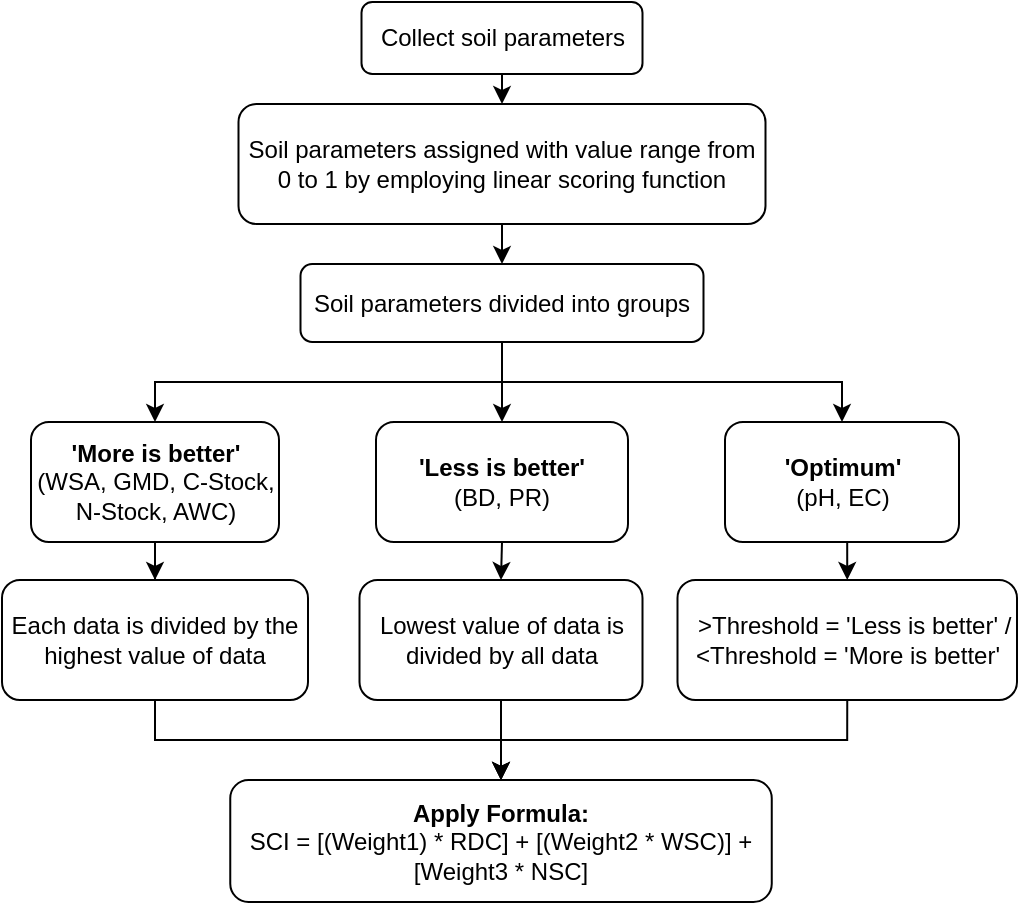 <mxfile version="18.0.5" type="device"><diagram id="iDKh2afjUYEM2uKbl2CP" name="Page-3"><mxGraphModel dx="1038" dy="547" grid="0" gridSize="10" guides="1" tooltips="1" connect="1" arrows="1" fold="1" page="1" pageScale="1" pageWidth="850" pageHeight="1100" math="0" shadow="0"><root><mxCell id="0"/><mxCell id="1" parent="0"/><mxCell id="GVTkMF2ydFiMlR9eTgjv-8" style="edgeStyle=orthogonalEdgeStyle;rounded=0;orthogonalLoop=1;jettySize=auto;html=1;exitX=0.5;exitY=1;exitDx=0;exitDy=0;entryX=0.5;entryY=0;entryDx=0;entryDy=0;" parent="1" source="GVTkMF2ydFiMlR9eTgjv-1" target="GVTkMF2ydFiMlR9eTgjv-2" edge="1"><mxGeometry relative="1" as="geometry"/></mxCell><mxCell id="GVTkMF2ydFiMlR9eTgjv-1" value="Collect soil parameters" style="rounded=1;whiteSpace=wrap;html=1;" parent="1" vertex="1"><mxGeometry x="344.75" y="47" width="140.5" height="36" as="geometry"/></mxCell><mxCell id="GVTkMF2ydFiMlR9eTgjv-9" style="edgeStyle=orthogonalEdgeStyle;rounded=0;orthogonalLoop=1;jettySize=auto;html=1;exitX=0.5;exitY=1;exitDx=0;exitDy=0;entryX=0.5;entryY=0;entryDx=0;entryDy=0;" parent="1" source="GVTkMF2ydFiMlR9eTgjv-2" target="GVTkMF2ydFiMlR9eTgjv-3" edge="1"><mxGeometry relative="1" as="geometry"/></mxCell><mxCell id="GVTkMF2ydFiMlR9eTgjv-2" value="Soil parameters assigned with value range from 0 to 1 by employing linear scoring function" style="rounded=1;whiteSpace=wrap;html=1;" parent="1" vertex="1"><mxGeometry x="283.25" y="98" width="263.5" height="60" as="geometry"/></mxCell><mxCell id="GVTkMF2ydFiMlR9eTgjv-10" style="edgeStyle=orthogonalEdgeStyle;rounded=0;orthogonalLoop=1;jettySize=auto;html=1;exitX=0.5;exitY=1;exitDx=0;exitDy=0;" parent="1" source="GVTkMF2ydFiMlR9eTgjv-3" target="GVTkMF2ydFiMlR9eTgjv-6" edge="1"><mxGeometry relative="1" as="geometry"/></mxCell><mxCell id="GVTkMF2ydFiMlR9eTgjv-11" style="edgeStyle=orthogonalEdgeStyle;rounded=0;orthogonalLoop=1;jettySize=auto;html=1;exitX=0.5;exitY=1;exitDx=0;exitDy=0;" parent="1" source="GVTkMF2ydFiMlR9eTgjv-3" target="GVTkMF2ydFiMlR9eTgjv-7" edge="1"><mxGeometry relative="1" as="geometry"/></mxCell><mxCell id="GVTkMF2ydFiMlR9eTgjv-12" style="edgeStyle=orthogonalEdgeStyle;rounded=0;orthogonalLoop=1;jettySize=auto;html=1;exitX=0.5;exitY=1;exitDx=0;exitDy=0;" parent="1" source="GVTkMF2ydFiMlR9eTgjv-3" target="GVTkMF2ydFiMlR9eTgjv-5" edge="1"><mxGeometry relative="1" as="geometry"/></mxCell><mxCell id="GVTkMF2ydFiMlR9eTgjv-3" value="Soil parameters divided into groups" style="rounded=1;whiteSpace=wrap;html=1;" parent="1" vertex="1"><mxGeometry x="314.25" y="178" width="201.5" height="39" as="geometry"/></mxCell><mxCell id="GVTkMF2ydFiMlR9eTgjv-14" style="edgeStyle=orthogonalEdgeStyle;rounded=0;orthogonalLoop=1;jettySize=auto;html=1;exitX=0.5;exitY=1;exitDx=0;exitDy=0;" parent="1" source="GVTkMF2ydFiMlR9eTgjv-5" target="GVTkMF2ydFiMlR9eTgjv-13" edge="1"><mxGeometry relative="1" as="geometry"/></mxCell><mxCell id="GVTkMF2ydFiMlR9eTgjv-5" value="&lt;b&gt;'More is better'&lt;/b&gt;&lt;br&gt;(WSA, GMD, C-Stock, N-Stock, AWC)" style="rounded=1;whiteSpace=wrap;html=1;" parent="1" vertex="1"><mxGeometry x="179.5" y="257" width="124" height="60" as="geometry"/></mxCell><mxCell id="GVTkMF2ydFiMlR9eTgjv-16" style="edgeStyle=orthogonalEdgeStyle;rounded=0;orthogonalLoop=1;jettySize=auto;html=1;exitX=0.5;exitY=1;exitDx=0;exitDy=0;entryX=0.5;entryY=0;entryDx=0;entryDy=0;" parent="1" source="GVTkMF2ydFiMlR9eTgjv-6" target="GVTkMF2ydFiMlR9eTgjv-15" edge="1"><mxGeometry relative="1" as="geometry"/></mxCell><mxCell id="GVTkMF2ydFiMlR9eTgjv-6" value="&lt;b&gt;'Less is better'&lt;/b&gt;&lt;br&gt;(BD, PR)" style="rounded=1;whiteSpace=wrap;html=1;" parent="1" vertex="1"><mxGeometry x="352" y="257" width="126" height="60" as="geometry"/></mxCell><mxCell id="GVTkMF2ydFiMlR9eTgjv-18" style="edgeStyle=orthogonalEdgeStyle;rounded=0;orthogonalLoop=1;jettySize=auto;html=1;exitX=0.5;exitY=1;exitDx=0;exitDy=0;entryX=0.5;entryY=0;entryDx=0;entryDy=0;" parent="1" source="GVTkMF2ydFiMlR9eTgjv-7" target="GVTkMF2ydFiMlR9eTgjv-17" edge="1"><mxGeometry relative="1" as="geometry"/></mxCell><mxCell id="GVTkMF2ydFiMlR9eTgjv-7" value="&lt;b&gt;'Optimum'&lt;/b&gt;&lt;br&gt;(pH, EC)" style="rounded=1;whiteSpace=wrap;html=1;" parent="1" vertex="1"><mxGeometry x="526.5" y="257" width="117" height="60" as="geometry"/></mxCell><mxCell id="yht15W5s2IajPvXfzXUr-2" style="edgeStyle=orthogonalEdgeStyle;rounded=0;orthogonalLoop=1;jettySize=auto;html=1;exitX=0.5;exitY=1;exitDx=0;exitDy=0;" parent="1" source="GVTkMF2ydFiMlR9eTgjv-13" target="yht15W5s2IajPvXfzXUr-1" edge="1"><mxGeometry relative="1" as="geometry"/></mxCell><mxCell id="GVTkMF2ydFiMlR9eTgjv-13" value="Each data is divided by the highest value of data" style="rounded=1;whiteSpace=wrap;html=1;" parent="1" vertex="1"><mxGeometry x="165" y="336" width="153" height="60" as="geometry"/></mxCell><mxCell id="yht15W5s2IajPvXfzXUr-3" style="edgeStyle=orthogonalEdgeStyle;rounded=0;orthogonalLoop=1;jettySize=auto;html=1;exitX=0.5;exitY=1;exitDx=0;exitDy=0;entryX=0.5;entryY=0;entryDx=0;entryDy=0;" parent="1" source="GVTkMF2ydFiMlR9eTgjv-15" target="yht15W5s2IajPvXfzXUr-1" edge="1"><mxGeometry relative="1" as="geometry"><mxPoint x="415" y="434.4" as="targetPoint"/></mxGeometry></mxCell><mxCell id="GVTkMF2ydFiMlR9eTgjv-15" value="Lowest value of data is divided by all data" style="rounded=1;whiteSpace=wrap;html=1;" parent="1" vertex="1"><mxGeometry x="343.75" y="336" width="141.5" height="60" as="geometry"/></mxCell><mxCell id="yht15W5s2IajPvXfzXUr-4" style="edgeStyle=orthogonalEdgeStyle;rounded=0;orthogonalLoop=1;jettySize=auto;html=1;exitX=0.5;exitY=1;exitDx=0;exitDy=0;" parent="1" source="GVTkMF2ydFiMlR9eTgjv-17" target="yht15W5s2IajPvXfzXUr-1" edge="1"><mxGeometry relative="1" as="geometry"/></mxCell><mxCell id="GVTkMF2ydFiMlR9eTgjv-17" value="&amp;nbsp; &amp;gt;Threshold = 'Less is better' / &lt;br&gt;&amp;lt;Threshold = 'More is better'" style="rounded=1;whiteSpace=wrap;html=1;" parent="1" vertex="1"><mxGeometry x="502.75" y="336" width="169.75" height="60" as="geometry"/></mxCell><mxCell id="yht15W5s2IajPvXfzXUr-1" value="&lt;b&gt;Apply Formula:&lt;/b&gt;&lt;br&gt;SCI = [(Weight1) * RDC] + [(Weight2 * WSC)] + [Weight3 * NSC]" style="rounded=1;whiteSpace=wrap;html=1;" parent="1" vertex="1"><mxGeometry x="279.13" y="436" width="270.75" height="61" as="geometry"/></mxCell></root></mxGraphModel></diagram></mxfile>